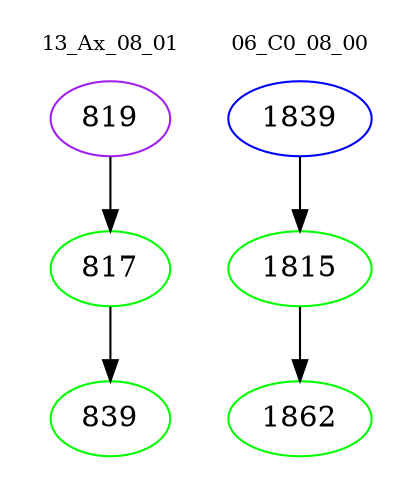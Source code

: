 digraph{
subgraph cluster_0 {
color = white
label = "13_Ax_08_01";
fontsize=10;
T0_819 [label="819", color="purple"]
T0_819 -> T0_817 [color="black"]
T0_817 [label="817", color="green"]
T0_817 -> T0_839 [color="black"]
T0_839 [label="839", color="green"]
}
subgraph cluster_1 {
color = white
label = "06_C0_08_00";
fontsize=10;
T1_1839 [label="1839", color="blue"]
T1_1839 -> T1_1815 [color="black"]
T1_1815 [label="1815", color="green"]
T1_1815 -> T1_1862 [color="black"]
T1_1862 [label="1862", color="green"]
}
}
